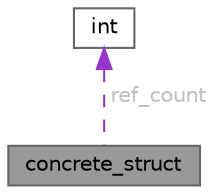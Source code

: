 digraph "concrete_struct"
{
 // LATEX_PDF_SIZE
  bgcolor="transparent";
  edge [fontname=Helvetica,fontsize=10,labelfontname=Helvetica,labelfontsize=10];
  node [fontname=Helvetica,fontsize=10,shape=box,height=0.2,width=0.4];
  Node1 [id="Node000001",label="concrete_struct",height=0.2,width=0.4,color="gray40", fillcolor="grey60", style="filled", fontcolor="black",tooltip="Structure representing a concrete object with a reference count."];
  Node2 -> Node1 [id="edge1_Node000001_Node000002",dir="back",color="darkorchid3",style="dashed",tooltip=" ",label=" ref_count",fontcolor="grey" ];
  Node2 [id="Node000002",label="int",height=0.2,width=0.4,color="gray40", fillcolor="white", style="filled",tooltip=" "];
}
